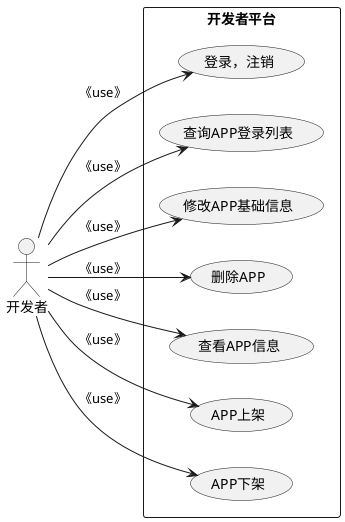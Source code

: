 @startuml ./developer_usecase.png
left to right direction



rectangle 开发者平台{

(登录，注销)
(查询APP登录列表)
(修改APP基础信息)
(删除APP)
(查看APP信息)
(APP上架)
(APP下架)
}
开发者--> (登录，注销):《use》
开发者--> (查询APP登录列表):《use》
开发者--> (修改APP基础信息):《use》
开发者--> (删除APP):《use》
开发者--> (查看APP信息):《use》
开发者--> (APP上架):《use》
开发者--> (APP下架):《use》


@enduml